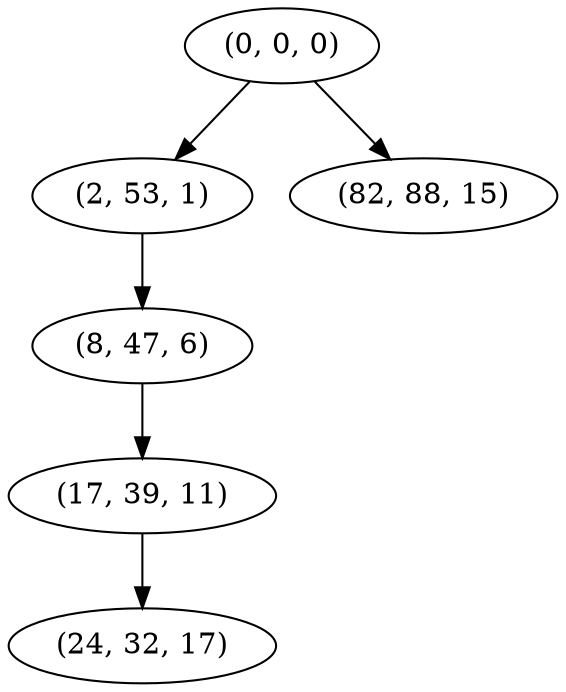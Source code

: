 digraph tree {
    "(0, 0, 0)";
    "(2, 53, 1)";
    "(8, 47, 6)";
    "(17, 39, 11)";
    "(24, 32, 17)";
    "(82, 88, 15)";
    "(0, 0, 0)" -> "(2, 53, 1)";
    "(0, 0, 0)" -> "(82, 88, 15)";
    "(2, 53, 1)" -> "(8, 47, 6)";
    "(8, 47, 6)" -> "(17, 39, 11)";
    "(17, 39, 11)" -> "(24, 32, 17)";
}
